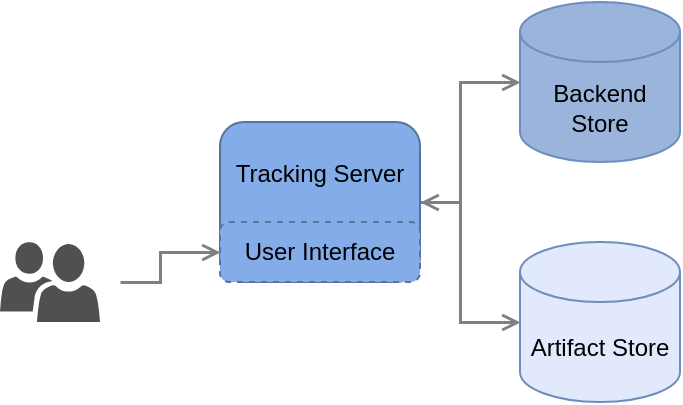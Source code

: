 <mxfile version="20.8.16" type="device"><diagram name="Seite-1" id="etC2ij1LnTKjosMqtqcl"><mxGraphModel dx="869" dy="642" grid="1" gridSize="10" guides="1" tooltips="1" connect="1" arrows="1" fold="1" page="1" pageScale="1" pageWidth="827" pageHeight="1169" math="0" shadow="0"><root><mxCell id="0"/><mxCell id="1" parent="0"/><mxCell id="awxdDmE_7FYonekSYGgq-1" value="Backend Store" style="shape=cylinder3;whiteSpace=wrap;html=1;boundedLbl=1;backgroundOutline=1;size=15;fillColor=#9ab4db;strokeColor=#6c8ebf;" parent="1" vertex="1"><mxGeometry x="330" y="100" width="80" height="80" as="geometry"/></mxCell><mxCell id="awxdDmE_7FYonekSYGgq-18" style="edgeStyle=orthogonalEdgeStyle;rounded=0;orthogonalLoop=1;jettySize=auto;html=1;startArrow=open;startFill=0;endArrow=open;endFill=0;strokeColor=#808080;strokeWidth=1.5;exitX=1;exitY=0.5;exitDx=0;exitDy=0;entryX=0;entryY=0.5;entryDx=0;entryDy=0;entryPerimeter=0;" parent="1" source="8Vieekj4oiKSKP4b_cnB-6" target="ueNHQChHZWuusVmgC_0T-1" edge="1"><mxGeometry relative="1" as="geometry"><Array as="points"><mxPoint x="300" y="200"/><mxPoint x="300" y="260"/></Array><mxPoint x="370" y="240" as="sourcePoint"/><mxPoint x="310" y="260" as="targetPoint"/></mxGeometry></mxCell><mxCell id="awxdDmE_7FYonekSYGgq-19" style="edgeStyle=orthogonalEdgeStyle;rounded=0;orthogonalLoop=1;jettySize=auto;html=1;startArrow=none;startFill=0;endArrow=open;endFill=0;strokeColor=#808080;strokeWidth=1.5;entryX=0;entryY=0.5;entryDx=0;entryDy=0;exitX=1;exitY=0.5;exitDx=0;exitDy=0;entryPerimeter=0;" parent="1" source="8Vieekj4oiKSKP4b_cnB-6" target="awxdDmE_7FYonekSYGgq-1" edge="1"><mxGeometry relative="1" as="geometry"><Array as="points"><mxPoint x="300" y="200"/><mxPoint x="300" y="140"/></Array><mxPoint x="370" y="160" as="sourcePoint"/><mxPoint x="380" y="330" as="targetPoint"/></mxGeometry></mxCell><mxCell id="8Vieekj4oiKSKP4b_cnB-6" value="Tracking Server&lt;br&gt;&lt;br&gt;&lt;br&gt;" style="rounded=1;whiteSpace=wrap;html=1;fillColor=#83ACE8;strokeColor=#59739c;" parent="1" vertex="1"><mxGeometry x="180" y="160" width="100" height="80" as="geometry"/></mxCell><mxCell id="awxdDmE_7FYonekSYGgq-21" value="User Interface" style="rounded=1;whiteSpace=wrap;html=1;fillColor=#83ACE8;strokeColor=#59739c;dashed=1;" parent="1" vertex="1"><mxGeometry x="180" y="210" width="100" height="30" as="geometry"/></mxCell><mxCell id="awxdDmE_7FYonekSYGgq-25" value="" style="sketch=0;pointerEvents=1;shadow=0;dashed=0;html=1;strokeColor=none;labelPosition=center;verticalLabelPosition=bottom;verticalAlign=top;align=center;fillColor=#505050;shape=mxgraph.mscae.intune.user_group" parent="1" vertex="1"><mxGeometry x="70" y="220" width="50" height="40" as="geometry"/></mxCell><mxCell id="awxdDmE_7FYonekSYGgq-26" style="edgeStyle=orthogonalEdgeStyle;rounded=0;orthogonalLoop=1;jettySize=auto;html=1;startArrow=none;startFill=0;endArrow=open;endFill=0;strokeColor=#808080;strokeWidth=1.5;entryX=0;entryY=0.5;entryDx=0;entryDy=0;" parent="1" target="awxdDmE_7FYonekSYGgq-21" edge="1"><mxGeometry relative="1" as="geometry"><Array as="points"><mxPoint x="130" y="240"/><mxPoint x="150" y="240"/><mxPoint x="150" y="225"/></Array><mxPoint x="130" y="240" as="sourcePoint"/><mxPoint x="380" y="300" as="targetPoint"/></mxGeometry></mxCell><mxCell id="ueNHQChHZWuusVmgC_0T-1" value="Artifact Store" style="shape=cylinder3;whiteSpace=wrap;html=1;boundedLbl=1;backgroundOutline=1;size=15;fillColor=#e3e9fc;strokeColor=#6c8ebf;" vertex="1" parent="1"><mxGeometry x="330" y="220" width="80" height="80" as="geometry"/></mxCell></root></mxGraphModel></diagram></mxfile>